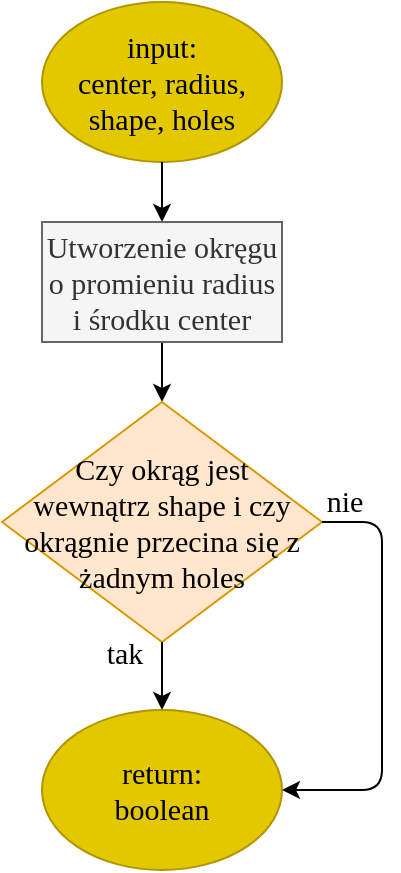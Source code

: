 <mxfile>
    <diagram id="CiX9szzWCS1fTAr0S5On" name="Page-1">
        <mxGraphModel dx="510" dy="650" grid="1" gridSize="10" guides="1" tooltips="1" connect="1" arrows="1" fold="1" page="1" pageScale="1" pageWidth="850" pageHeight="1100" background="#ffffff" math="0" shadow="0">
            <root>
                <mxCell id="0"/>
                <mxCell id="1" parent="0"/>
                <mxCell id="2" value="input:&lt;br&gt;center, radius,&lt;br&gt;shape, holes" style="ellipse;whiteSpace=wrap;html=1;fillColor=#e3c800;fontColor=#000000;strokeColor=#B09500;fontFamily=Garamond;fontSize=15;" vertex="1" parent="1">
                    <mxGeometry x="90" y="60" width="120" height="80" as="geometry"/>
                </mxCell>
                <mxCell id="3" value="" style="edgeStyle=none;html=1;strokeColor=#000000;fontFamily=Garamond;fontSize=15;exitX=0.5;exitY=1;exitDx=0;exitDy=0;entryX=0.5;entryY=0;entryDx=0;entryDy=0;" edge="1" parent="1" source="2" target="4">
                    <mxGeometry relative="1" as="geometry">
                        <mxPoint x="130" y="110" as="sourcePoint"/>
                        <mxPoint x="150" y="170" as="targetPoint"/>
                    </mxGeometry>
                </mxCell>
                <mxCell id="12" value="" style="edgeStyle=none;html=1;strokeColor=#010203;" edge="1" parent="1" source="4" target="6">
                    <mxGeometry relative="1" as="geometry"/>
                </mxCell>
                <mxCell id="4" value="Utworzenie okręgu o promieniu radius i środku center" style="rounded=0;whiteSpace=wrap;html=1;fillColor=#f5f5f5;fontColor=#333333;strokeColor=#666666;fontFamily=Garamond;fontSize=15;" vertex="1" parent="1">
                    <mxGeometry x="90" y="170" width="120" height="60" as="geometry"/>
                </mxCell>
                <mxCell id="6" value="Czy okrąg jest wewnątrz&amp;nbsp;shape i czy okrągnie przecina się z &lt;br&gt;żadnym holes" style="rhombus;whiteSpace=wrap;html=1;fontFamily=Garamond;fontSize=15;fillColor=#ffe6cc;strokeColor=#d79b00;fontColor=#000000;" vertex="1" parent="1">
                    <mxGeometry x="70" y="260" width="160" height="120" as="geometry"/>
                </mxCell>
                <mxCell id="9" value="" style="edgeStyle=none;html=1;strokeColor=#000000;fontFamily=Garamond;fontSize=15;entryX=0.5;entryY=0;entryDx=0;entryDy=0;exitX=0.5;exitY=1;exitDx=0;exitDy=0;" edge="1" parent="1" source="6" target="11">
                    <mxGeometry relative="1" as="geometry">
                        <mxPoint x="150" y="390" as="sourcePoint"/>
                        <mxPoint x="149.76" y="400" as="targetPoint"/>
                    </mxGeometry>
                </mxCell>
                <mxCell id="15" value="&lt;font style=&quot;font-size: 15px;&quot; face=&quot;Garamond&quot;&gt;tak&lt;/font&gt;" style="edgeLabel;html=1;align=center;verticalAlign=middle;resizable=0;points=[];labelBackgroundColor=none;fontColor=#000000;" vertex="1" connectable="0" parent="9">
                    <mxGeometry x="-0.493" y="1" relative="1" as="geometry">
                        <mxPoint x="-20" y="-4" as="offset"/>
                    </mxGeometry>
                </mxCell>
                <mxCell id="10" value="" style="edgeStyle=none;html=1;strokeColor=#000000;fontFamily=Garamond;fontSize=15;exitX=1;exitY=0.5;exitDx=0;exitDy=0;entryX=1;entryY=0.5;entryDx=0;entryDy=0;" edge="1" parent="1" source="6" target="11">
                    <mxGeometry relative="1" as="geometry">
                        <mxPoint x="169.76" y="260" as="sourcePoint"/>
                        <mxPoint x="260" y="440" as="targetPoint"/>
                        <Array as="points">
                            <mxPoint x="260" y="320"/>
                            <mxPoint x="260" y="454"/>
                        </Array>
                    </mxGeometry>
                </mxCell>
                <mxCell id="11" value="return:&lt;br&gt;boolean" style="ellipse;whiteSpace=wrap;html=1;fillColor=#e3c800;fontColor=#000000;strokeColor=#B09500;fontFamily=Garamond;fontSize=15;" vertex="1" parent="1">
                    <mxGeometry x="90" y="414" width="120" height="80" as="geometry"/>
                </mxCell>
                <mxCell id="16" value="&lt;font style=&quot;font-size: 15px;&quot; face=&quot;Garamond&quot;&gt;nie&lt;br&gt;&lt;/font&gt;" style="edgeLabel;html=1;align=center;verticalAlign=middle;resizable=0;points=[];labelBackgroundColor=none;fontColor=#000000;" vertex="1" connectable="0" parent="1">
                    <mxGeometry x="137" y="399.996" as="geometry">
                        <mxPoint x="104" y="-91" as="offset"/>
                    </mxGeometry>
                </mxCell>
            </root>
        </mxGraphModel>
    </diagram>
</mxfile>